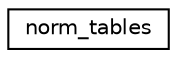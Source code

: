 digraph "Graphical Class Hierarchy"
{
  edge [fontname="Helvetica",fontsize="10",labelfontname="Helvetica",labelfontsize="10"];
  node [fontname="Helvetica",fontsize="10",shape=record];
  rankdir="LR";
  Node0 [label="norm_tables",height=0.2,width=0.4,color="black", fillcolor="white", style="filled",URL="$d8/d7c/classnorm__tables.html"];
}
